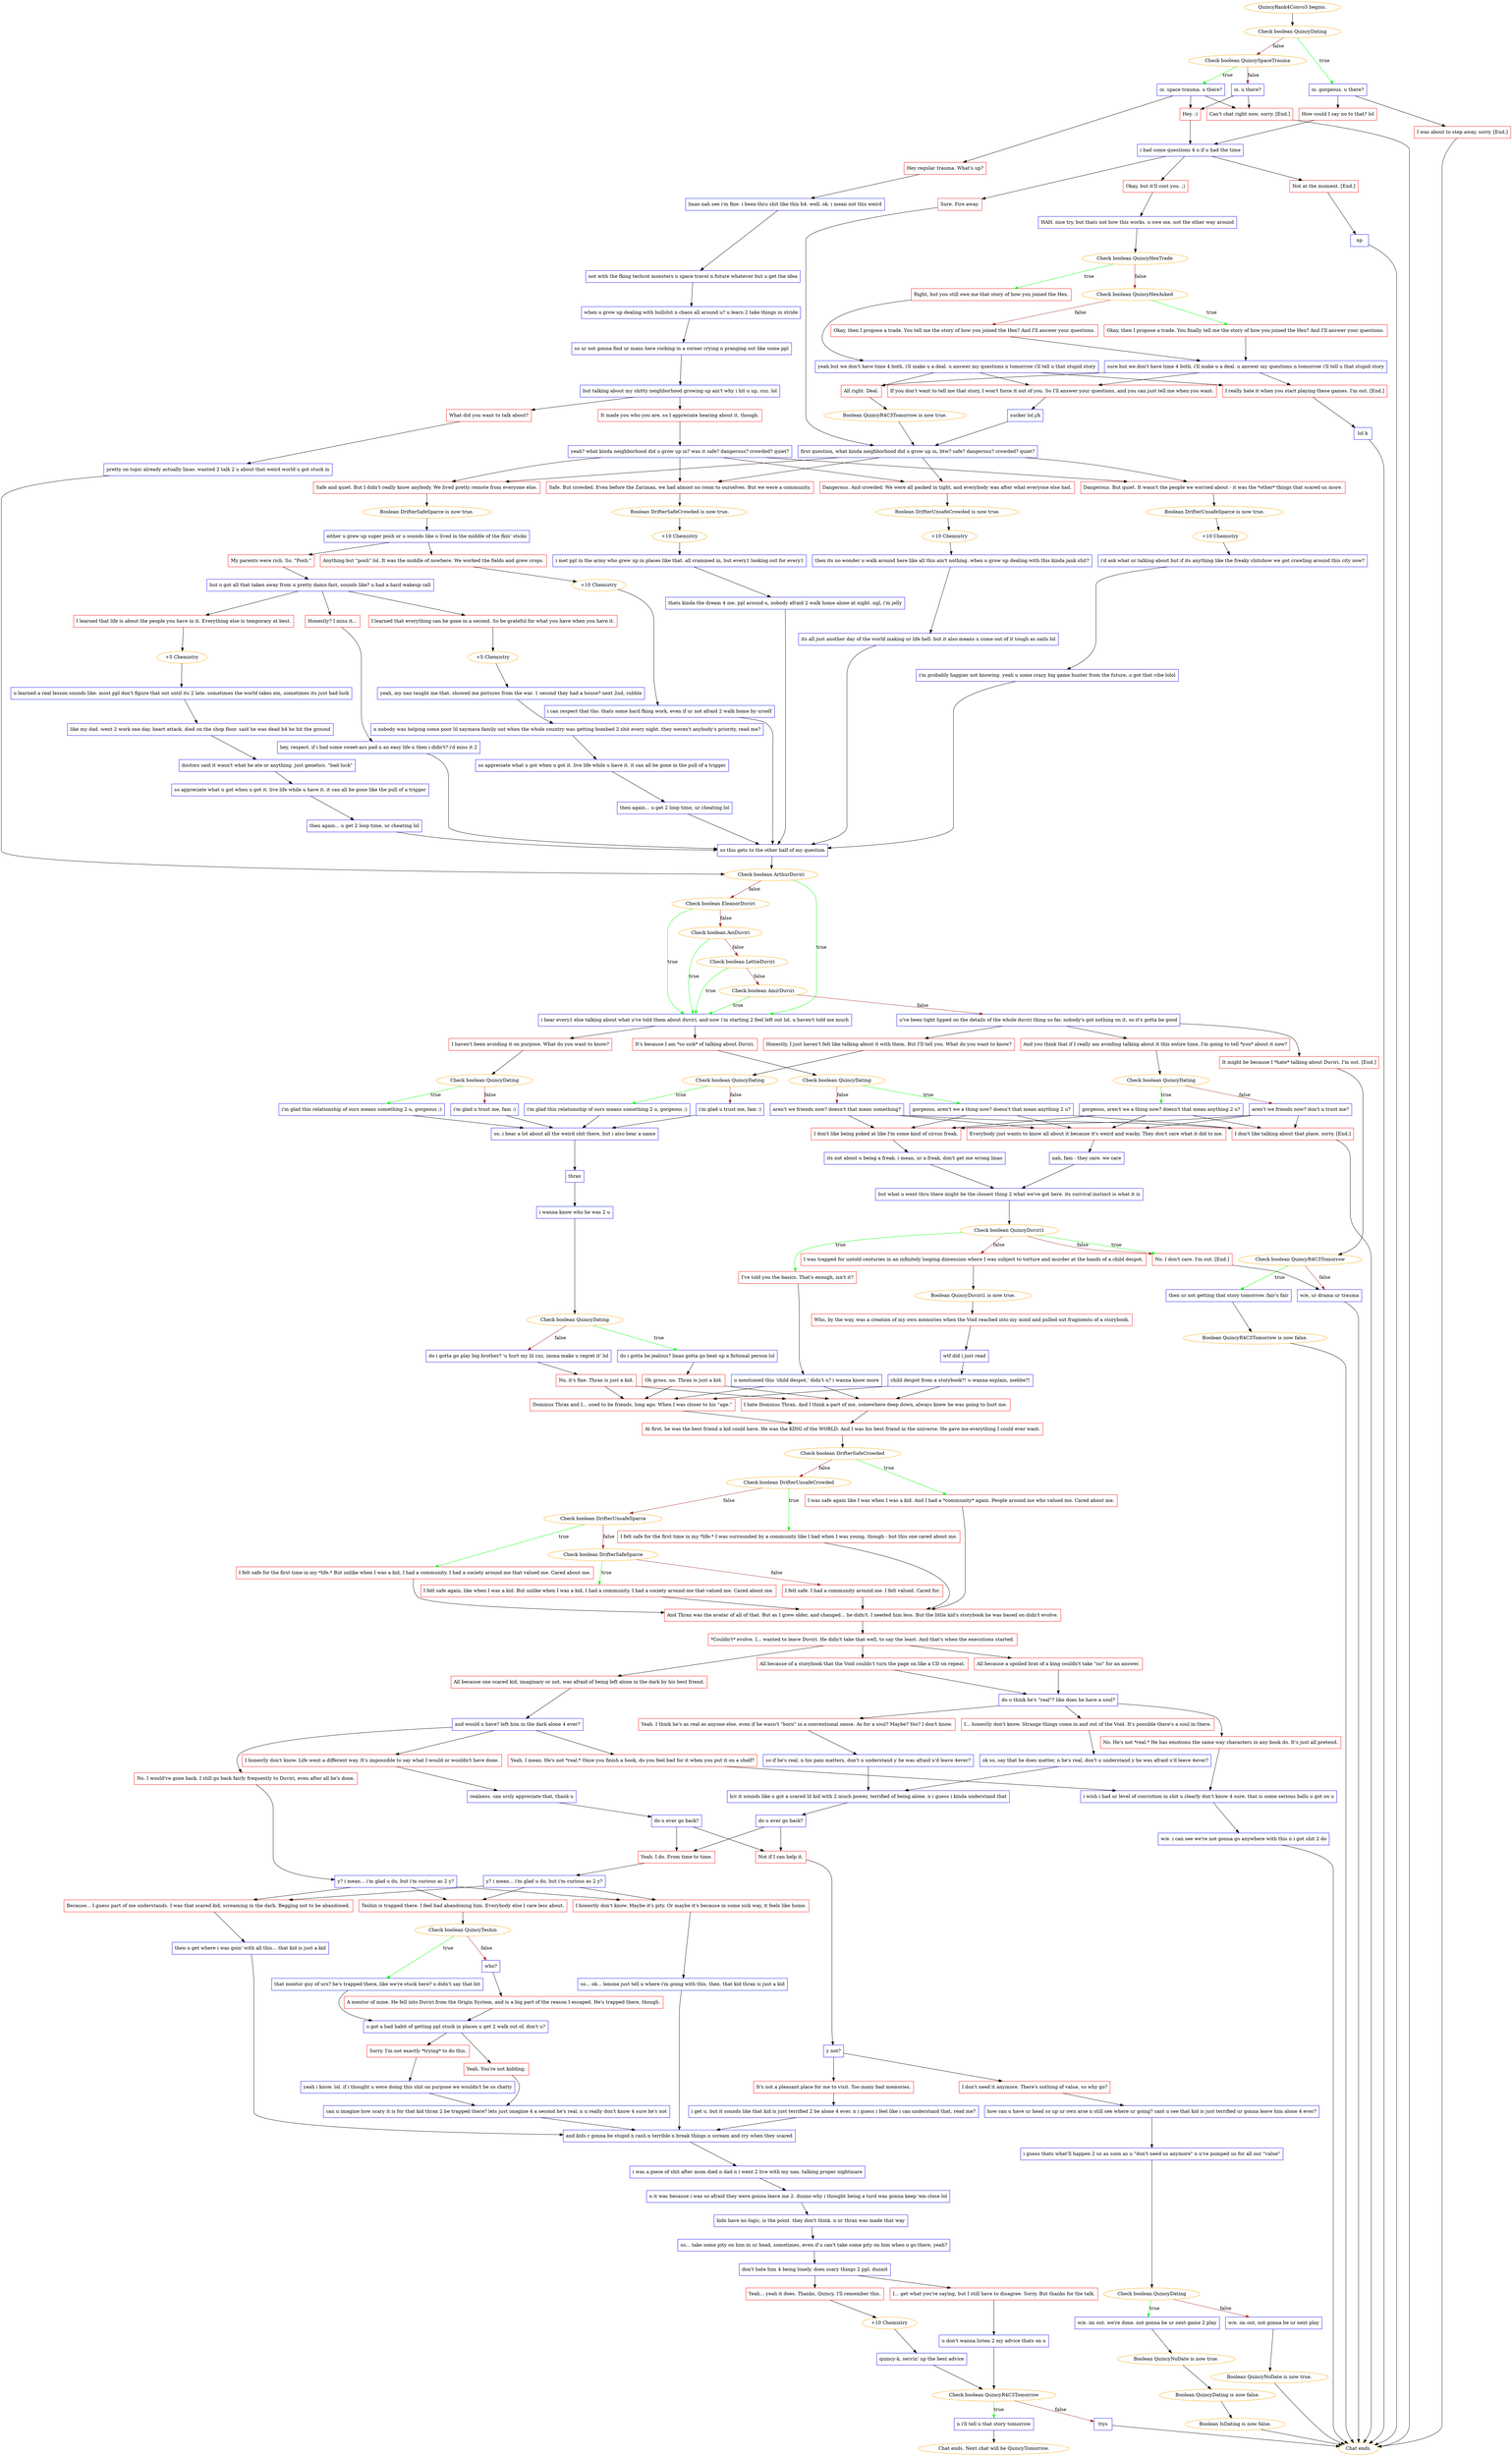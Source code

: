 digraph {
	"QuincyRank4Convo3 begins." [color=orange];
		"QuincyRank4Convo3 begins." -> 2092;
	2092 [label="Check boolean QuincyDating",color=orange];
		2092 -> 2095 [label=true,color=green];
		2092 -> 2093 [label=false,color=brown];
	2095 [label="oi. gorgeous. u there?",shape=box,color=blue];
		2095 -> 2094;
		2095 -> j1345680547;
	2093 [label="Check boolean QuincySpaceTrauma",color=orange];
		2093 -> 2096 [label=true,color=green];
		2093 -> 2097 [label=false,color=brown];
	2094 [label="How could I say no to that? lol",shape=box,color=red];
		2094 -> 2102;
	j1345680547 [label="I was about to step away, sorry. [End.]",shape=box,color=red];
		j1345680547 -> "Chat ends.";
	2096 [label="oi. space trauma. u there?",shape=box,color=blue];
		2096 -> 2099;
		2096 -> 2100;
		2096 -> j3821111259;
	2097 [label="oi. u there?",shape=box,color=blue];
		2097 -> 2100;
		2097 -> j3821111259;
	2102 [label="i had some questions 4 u if u had the time",shape=box,color=blue];
		2102 -> 2106;
		2102 -> 2107;
		2102 -> j4269642402;
	"Chat ends." [color=orange];
	2099 [label="Hey regular trauma. What's up?",shape=box,color=red];
		2099 -> 2103;
	2100 [label="Hey. :)",shape=box,color=red];
		2100 -> 2102;
	j3821111259 [label="Can't chat right now, sorry. [End.]",shape=box,color=red];
		j3821111259 -> "Chat ends.";
	2106 [label="Sure. Fire away.",shape=box,color=red];
		2106 -> 3560;
	2107 [label="Okay, but it'll cost you. ;)",shape=box,color=red];
		2107 -> 2111;
	j4269642402 [label="Not at the moment. [End.]",shape=box,color=red];
		j4269642402 -> j295437540;
	2103 [label="lmao nah see i'm fine. i been thru shit like this b4. well. ok. i mean not this weird",shape=box,color=blue];
		2103 -> 2129;
	3560 [label="first question, what kinda neighborhood did u grow up in, btw? safe? dangerous? crowded? quiet?",shape=box,color=blue];
		3560 -> 2136;
		3560 -> 2134;
		3560 -> 2135;
		3560 -> 2137;
	2111 [label="HAH. nice try, but thats not how this works. u owe me, not the other way around",shape=box,color=blue];
		2111 -> 2112;
	j295437540 [label="np",shape=box,color=blue];
		j295437540 -> "Chat ends.";
	2129 [label="not with the fking techrot monsters n space travel n future whatever but u get the idea",shape=box,color=blue];
		2129 -> 2128;
	2136 [label="Safe. But crowded. Even before the Zariman, we had almost no room to ourselves. But we were a community.",shape=box,color=red];
		2136 -> 2138;
	2134 [label="Dangerous. And crowded. We were all packed in tight, and everybody was after what everyone else had.",shape=box,color=red];
		2134 -> 2139;
	2135 [label="Dangerous. But quiet. It wasn't the people we worried about - it was the *other* things that scared us more.",shape=box,color=red];
		2135 -> 2140;
	2137 [label="Safe and quiet. But I didn't really know anybody. We lived pretty remote from everyone else.",shape=box,color=red];
		2137 -> 2141;
	2112 [label="Check boolean QuincyHexTrade",color=orange];
		2112 -> 2116 [label=true,color=green];
		2112 -> 2113 [label=false,color=brown];
	2128 [label="when u grow up dealing with bullshit n chaos all around u? u learn 2 take things in stride",shape=box,color=blue];
		2128 -> 2127;
	2138 [label="Boolean DrifterSafeCrowded is now true.",color=orange];
		2138 -> 2142;
	2139 [label="Boolean DrifterUnsafeCrowded is now true.",color=orange];
		2139 -> 2143;
	2140 [label="Boolean DrifterUnsafeSparce is now true.",color=orange];
		2140 -> 2144;
	2141 [label="Boolean DrifterSafeSparce is now true.",color=orange];
		2141 -> 2146;
	2116 [label="Right, but you still owe me that story of how you joined the Hex.",shape=box,color=red];
		2116 -> 2117;
	2113 [label="Check boolean QuincyHexAsked",color=orange];
		2113 -> 2115 [label=true,color=green];
		2113 -> 2114 [label=false,color=brown];
	2127 [label="so ur not gonna find ur mans here rocking in a corner crying n pranging out like some ppl",shape=box,color=blue];
		2127 -> 2126;
	2142 [label="+10 Chemistry",color=orange];
		2142 -> 2154;
	2143 [label="+10 Chemistry",color=orange];
		2143 -> 2156;
	2144 [label="+10 Chemistry",color=orange];
		2144 -> 2158;
	2146 [label="either u grew up super posh or u sounds like u lived in the middle of the fkin' sticks",shape=box,color=blue];
		2146 -> 2147;
		2146 -> 2148;
	2117 [label="yeah but we don't have time 4 both. i'll make u a deal. u answer my questions n tomorrow i'll tell u that stupid story",shape=box,color=blue];
		2117 -> 2119;
		2117 -> 2121;
		2117 -> j1717854189;
	2115 [label="Okay, then I propose a trade. You finally tell me the story of how you joined the Hex? And I'll answer your questions.",shape=box,color=red];
		2115 -> 2118;
	2114 [label="Okay, then I propose a trade. You tell me the story of how you joined the Hex? And I'll answer your questions.",shape=box,color=red];
		2114 -> 2118;
	2126 [label="but talking about my shitty neighborhood growing up ain't why i hit u up, cuz. lol",shape=box,color=blue];
		2126 -> 2130;
		2126 -> 2131;
	2154 [label="i met ppl in the army who grew up in places like that. all crammed in, but every1 looking out for every1",shape=box,color=blue];
		2154 -> 2155;
	2156 [label="then its no wonder u walk around here like all this ain't nothing. when u grow up dealing with this kinda jank shit?",shape=box,color=blue];
		2156 -> 2157;
	2158 [label="i'd ask what ur talking about but if its anything like the freaky shitshow we got crawling around this city now?",shape=box,color=blue];
		2158 -> 2159;
	2147 [label="Anything but \"posh\" lol. It was the middle of nowhere. We worked the fields and grew crops.",shape=box,color=red];
		2147 -> 2145;
	2148 [label="My parents were rich. So. \"Posh.\"",shape=box,color=red];
		2148 -> 2149;
	2119 [label="All right. Deal.",shape=box,color=red];
		2119 -> 2122;
	2121 [label="If you don't want to tell me that story, I won't force it out of you. So I'll answer your questions, and you can just tell me when you want.",shape=box,color=red];
		2121 -> 2123;
	j1717854189 [label="I really hate it when you start playing these games. I'm out. [End.]",shape=box,color=red];
		j1717854189 -> j1381511644;
	2118 [label="sure but we don't have time 4 both. i'll make u a deal. u answer my questions n tomorrow i'll tell u that stupid story",shape=box,color=blue];
		2118 -> 2119;
		2118 -> 2121;
		2118 -> j1717854189;
	2130 [label="What did you want to talk about?",shape=box,color=red];
		2130 -> 2133;
	2131 [label="It made you who you are, so I appreciate hearing about it, though.",shape=box,color=red];
		2131 -> 2132;
	2155 [label="thats kinda the dream 4 me. ppl around u, nobody afraid 2 walk home alone at night. ngl, i'm jelly",shape=box,color=blue];
		2155 -> 2172;
	2157 [label="its all just another day of the world making ur life hell. but it also means u come out of it tough as nails lol",shape=box,color=blue];
		2157 -> 2172;
	2159 [label="i'm probably happier not knowing. yeah u some crazy big game hunter from the future, u got that vibe lolol",shape=box,color=blue];
		2159 -> 2172;
	2145 [label="+10 Chemistry",color=orange];
		2145 -> 2150;
	2149 [label="but u got all that taken away from u pretty damn fast, sounds like? u had a hard wakeup call",shape=box,color=blue];
		2149 -> 2152;
		2149 -> 2151;
		2149 -> 2153;
	2122 [label="Boolean QuincyR4C3Tomorrow is now true.",color=orange];
		2122 -> 3560;
	2123 [label="sucker lol j/k",shape=box,color=blue];
		2123 -> 3560;
	j1381511644 [label="lol k",shape=box,color=blue];
		j1381511644 -> "Chat ends.";
	2133 [label="pretty on topic already actually lmao. wanted 2 talk 2 u about that weird world u got stuck in",shape=box,color=blue];
		2133 -> 2174;
	2132 [label="yeah? what kinda neighborhood did u grow up in? was it safe? dangerous? crowded? quiet?",shape=box,color=blue];
		2132 -> 2136;
		2132 -> 2134;
		2132 -> 2135;
		2132 -> 2137;
	2172 [label="so this gets to the other half of my question",shape=box,color=blue];
		2172 -> 2174;
	2150 [label="i can respect that tho. thats some hard fking work, even if ur not afraid 2 walk home by urself",shape=box,color=blue];
		2150 -> 2172;
	2152 [label="Honestly? I miss it...",shape=box,color=red];
		2152 -> 2160;
	2151 [label="I learned that everything can be gone in a second. So be grateful for what you have when you have it.",shape=box,color=red];
		2151 -> 2161;
	2153 [label="I learned that life is about the people you have in it. Everything else is temporary at best.",shape=box,color=red];
		2153 -> 2163;
	2174 [label="Check boolean ArthurDuviri",color=orange];
		2174 -> 2178 [label=true,color=green];
		2174 -> 2173 [label=false,color=brown];
	2160 [label="hey. respect. if i had some sweet-ass pad n an easy life n then i didn't? i'd miss it 2",shape=box,color=blue];
		2160 -> 2172;
	2161 [label="+5 Chemistry",color=orange];
		2161 -> 2162;
	2163 [label="+5 Chemistry",color=orange];
		2163 -> 2164;
	2178 [label="i hear every1 else talking about what u've told them about duviri, and now i'm starting 2 feel left out lol. u haven't told me much",shape=box,color=blue];
		2178 -> 2180;
		2178 -> 2181;
	2173 [label="Check boolean EleanorDuviri",color=orange];
		2173 -> 2178 [label=true,color=green];
		2173 -> 2176 [label=false,color=brown];
	2162 [label="yeah, my nan taught me that. showed me pictures from the war. 1 second they had a house? next 2nd, rubble",shape=box,color=blue];
		2162 -> 2165;
	2164 [label="u learned a real lesson sounds like. most ppl don't figure that out until its 2 late. sometimes the world takes em, sometimes its just bad luck",shape=box,color=blue];
		2164 -> 2166;
	2180 [label="I haven't been avoiding it on purpose. What do you want to know?",shape=box,color=red];
		2180 -> 2185;
	2181 [label="It's because I am *so sick* of talking about Duviri.",shape=box,color=red];
		2181 -> 2186;
	2176 [label="Check boolean AoiDuviri",color=orange];
		2176 -> 2178 [label=true,color=green];
		2176 -> 2175 [label=false,color=brown];
	2165 [label="n nobody was helping some poor lil xaymaca family out when the whole country was getting bombed 2 shit every night. they weren't anybody's priority, read me?",shape=box,color=blue];
		2165 -> 2168;
	2166 [label="like my dad. went 2 work one day. heart attack. died on the shop floor. said he was dead b4 he hit the ground",shape=box,color=blue];
		2166 -> 2167;
	2185 [label="Check boolean QuincyDating",color=orange];
		2185 -> 2190 [label=true,color=green];
		2185 -> 2191 [label=false,color=brown];
	2186 [label="Check boolean QuincyDating",color=orange];
		2186 -> 2192 [label=true,color=green];
		2186 -> 2193 [label=false,color=brown];
	2175 [label="Check boolean LettieDuviri",color=orange];
		2175 -> 2178 [label=true,color=green];
		2175 -> 2177 [label=false,color=brown];
	2168 [label="so appreciate what u got when u got it. live life while u have it. it can all be gone in the pull of a trigger",shape=box,color=blue];
		2168 -> 2171;
	2167 [label="doctors said it wasn't what he ate or anything. just genetics. \"bad luck\"",shape=box,color=blue];
		2167 -> 2169;
	2190 [label="i'm glad this relationship of ours means something 2 u, gorgeous ;)",shape=box,color=blue];
		2190 -> 2207;
	2191 [label="i'm glad u trust me, fam :)",shape=box,color=blue];
		2191 -> 2207;
	2192 [label="gorgeous, aren't we a thing now? doesn't that mean anything 2 u?",shape=box,color=blue];
		2192 -> 2204;
		2192 -> 2206;
		2192 -> j3745945755;
	2193 [label="aren't we friends now? doesn't that mean something?",shape=box,color=blue];
		2193 -> 2204;
		2193 -> 2206;
		2193 -> j3745945755;
	2177 [label="Check boolean AmirDuviri",color=orange];
		2177 -> 2178 [label=true,color=green];
		2177 -> 2179 [label=false,color=brown];
	2171 [label="then again... u get 2 loop time, ur cheating lol",shape=box,color=blue];
		2171 -> 2172;
	2169 [label="so appreciate what u got when u got it. live life while u have it. it can all be gone like the pull of a trigger",shape=box,color=blue];
		2169 -> 2170;
	2207 [label="so. i hear a lot about all the weird shit there, but i also hear a name",shape=box,color=blue];
		2207 -> 2212;
	2204 [label="Everybody just wants to know all about it because it's weird and wacky. They don't care what it did to me.",shape=box,color=red];
		2204 -> 2208;
	2206 [label="I don't like being poked at like I'm some kind of circus freak.",shape=box,color=red];
		2206 -> 2209;
	j3745945755 [label="I don't like talking about that place, sorry. [End.]",shape=box,color=red];
		j3745945755 -> "Chat ends.";
	2179 [label="u've been tight lipped on the details of the whole duviri thing so far. nobody's got nothing on it, so it's gotta be good",shape=box,color=blue];
		2179 -> 2182;
		2179 -> 2183;
		2179 -> 2184;
	2170 [label="then again... u get 2 loop time, ur cheating lol",shape=box,color=blue];
		2170 -> 2172;
	2212 [label="thrax",shape=box,color=blue];
		2212 -> 2213;
	2208 [label="nah, fam - they care. we care",shape=box,color=blue];
		2208 -> 2211;
	2209 [label="its not about u being a freak. i mean, ur a freak, don't get me wrong lmao",shape=box,color=blue];
		2209 -> 2211;
	2182 [label="Honestly, I just haven't felt like talking about it with them. But I'll tell you. What do you want to know?",shape=box,color=red];
		2182 -> 2188;
	2183 [label="And you think that if I really am avoiding talking about it this entire time, I'm going to tell *you* about it now?",shape=box,color=red];
		2183 -> 2187;
	2184 [label="It might be because I *hate* talking about Duviri. I'm out. [End.]",shape=box,color=red];
		2184 -> 2189;
	2213 [label="i wanna know who he was 2 u",shape=box,color=blue];
		2213 -> 2214;
	2211 [label="but what u went thru there might be the closest thing 2 what we've got here. its survival instinct is what it is",shape=box,color=blue];
		2211 -> 2219;
	2188 [label="Check boolean QuincyDating",color=orange];
		2188 -> 2194 [label=true,color=green];
		2188 -> 2196 [label=false,color=brown];
	2187 [label="Check boolean QuincyDating",color=orange];
		2187 -> 2195 [label=true,color=green];
		2187 -> 2197 [label=false,color=brown];
	2189 [label="Check boolean QuincyR4C3Tomorrow",color=orange];
		2189 -> j1550772134 [label=true,color=green];
		2189 -> j3978898792 [label=false,color=brown];
	2214 [label="Check boolean QuincyDating",color=orange];
		2214 -> 2215 [label=true,color=green];
		2214 -> 2216 [label=false,color=brown];
	2219 [label="Check boolean QuincyDuviri1",color=orange];
		2219 -> 2220 [label=true,color=green];
		2219 -> j3027531580 [label=true,color=green];
		2219 -> 2221 [label=false,color=brown];
		2219 -> j3027531580 [label=false,color=brown];
	2194 [label="i'm glad this relationship of ours means something 2 u, gorgeous ;)",shape=box,color=blue];
		2194 -> 2207;
	2196 [label="i'm glad u trust me, fam :)",shape=box,color=blue];
		2196 -> 2207;
	2195 [label="gorgeous, aren't we a thing now? doesn't that mean anything 2 u?",shape=box,color=blue];
		2195 -> 2204;
		2195 -> 2206;
		2195 -> j3745945755;
	2197 [label="aren't we friends now? don't u trust me?",shape=box,color=blue];
		2197 -> 2204;
		2197 -> 2206;
		2197 -> j3745945755;
	j1550772134 [label="then ur not getting that story tomorrow. fair's fair",shape=box,color=blue];
		j1550772134 -> j6393619;
	j3978898792 [label="w/e, ur drama ur trauma",shape=box,color=blue];
		j3978898792 -> "Chat ends.";
	2215 [label="do i gotta be jealous? lmao gotta go beat up a fictional person lol",shape=box,color=blue];
		2215 -> 2217;
	2216 [label="do i gotta go play big brother? 'u hurt my lil cuz, imma make u regret it' lol",shape=box,color=blue];
		2216 -> 2218;
	2220 [label="I've told you the basics. That's enough, isn't it?",shape=box,color=red];
		2220 -> 2223;
	j3027531580 [label="No. I don't care. I'm out. [End.]",shape=box,color=red];
		j3027531580 -> j3978898792;
	2221 [label="I was trapped for untold centuries in an infinitely looping dimension where I was subject to torture and murder at the hands of a child despot.",shape=box,color=red];
		2221 -> 2200;
	j6393619 [label="Boolean QuincyR4C3Tomorrow is now false.",color=orange];
		j6393619 -> "Chat ends.";
	2217 [label="Oh gross, no. Thrax is just a kid.",shape=box,color=red];
		2217 -> 2230;
		2217 -> 2229;
	2218 [label="No, it's fine. Thrax is just a kid.",shape=box,color=red];
		2218 -> 2229;
		2218 -> 2230;
	2223 [label="u mentioned this 'child despot,' didn't u? i wanna know more",shape=box,color=blue];
		2223 -> 2229;
		2223 -> 2230;
	2200 [label="Boolean QuincyDuviri1 is now true.",color=orange];
		2200 -> 2227;
	2230 [label="I hate Dominus Thrax. And I think a part of me, somewhere deep down, always knew he was going to hurt me.",shape=box,color=red];
		2230 -> 2231;
	2229 [label="Dominus Thrax and I... used to be friends, long ago. When I was closer to his \"age.\"",shape=box,color=red];
		2229 -> 2231;
	2227 [label="Who, by the way, was a creation of my own memories when the Void reached into my mind and pulled out fragments of a storybook.",shape=box,color=red];
		2227 -> 2226;
	2231 [label="At first, he was the best friend a kid could have. He was the KING of the WORLD. And I was his best friend in the universe. He gave me everything I could ever want.",shape=box,color=red];
		2231 -> 2232;
	2226 [label="wtf did i just read",shape=box,color=blue];
		2226 -> 2228;
	2232 [label="Check boolean DrifterSafeCrowded",color=orange];
		2232 -> 2236 [label=true,color=green];
		2232 -> 2233 [label=false,color=brown];
	2228 [label="child despot from a storybook?! u wanna explain, mebbe?!",shape=box,color=blue];
		2228 -> 2229;
		2228 -> 2230;
	2236 [label="I was safe again like I was when I was a kid. And I had a *community* again. People around me who valued me. Cared about me.",shape=box,color=red];
		2236 -> 2241;
	2233 [label="Check boolean DrifterUnsafeCrowded",color=orange];
		2233 -> 2237 [label=true,color=green];
		2233 -> 2234 [label=false,color=brown];
	2241 [label="And Thrax was the avatar of all of that. But as I grew older, and changed... he didn't. I needed him less. But the little kid's storybook he was based on didn't evolve.",shape=box,color=red];
		2241 -> 2242;
	2237 [label="I felt safe for the first time in my *life.* I was surrounded by a community like I had when I was young, though - but this one cared about me.",shape=box,color=red];
		2237 -> 2241;
	2234 [label="Check boolean DrifterUnsafeSparce",color=orange];
		2234 -> 2238 [label=true,color=green];
		2234 -> 2235 [label=false,color=brown];
	2242 [label="*Couldn't* evolve. I... wanted to leave Duviri. He didn't take that well, to say the least. And that's when the executions started.",shape=box,color=red];
		2242 -> 2245;
		2242 -> 2244;
		2242 -> 2243;
	2238 [label="I felt safe for the first time in my *life.* But unlike when I was a kid, I had a community. I had a society around me that valued me. Cared about me.",shape=box,color=red];
		2238 -> 2241;
	2235 [label="Check boolean DrifterSafeSparce",color=orange];
		2235 -> 2239 [label=true,color=green];
		2235 -> 2240 [label=false,color=brown];
	2245 [label="All because a spoiled brat of a king couldn't take \"no\" for an answer.",shape=box,color=red];
		2245 -> 2246;
	2244 [label="All because of a storybook that the Void couldn't turn the page on like a CD on repeat.",shape=box,color=red];
		2244 -> 2246;
	2243 [label="All because one scared kid, imaginary or not, was afraid of being left alone in the dark by his best friend.",shape=box,color=red];
		2243 -> 2247;
	2239 [label="I felt safe again, like when I was a kid. But unlike when I was a kid, I had a community. I had a society around me that valued me. Cared about me.",shape=box,color=red];
		2239 -> 2241;
	2240 [label="I felt safe. I had a community around me. I felt valued. Cared for.",shape=box,color=red];
		2240 -> 2241;
	2246 [label="do u think he's \"real\"? like does he have a soul?",shape=box,color=blue];
		2246 -> 2248;
		2246 -> 2249;
		2246 -> j979319319;
	2247 [label="and would u have? left him in the dark alone 4 ever?",shape=box,color=blue];
		2247 -> 2253;
		2247 -> j1384641540;
		2247 -> 2251;
	2248 [label="Yeah. I think he's as real as anyone else, even if he wasn't \"born\" in a conventional sense. As for a soul? Maybe? Yes? I don't know.",shape=box,color=red];
		2248 -> 2260;
	2249 [label="I... honestly don't know. Strange things come in and out of the Void. It's possible there's a soul in there.",shape=box,color=red];
		2249 -> 2257;
	j979319319 [label="No. He's not *real.* He has emotions the same way characters in any book do. It's just all pretend.",shape=box,color=red];
		j979319319 -> j1157304768;
	2253 [label="No. I would've gone back. I still go back fairly frequently to Duviri, even after all he's done.",shape=box,color=red];
		2253 -> 2261;
	j1384641540 [label="Yeah. I mean. He's not *real.* Once you finish a book, do you feel bad for it when you put it on a shelf?",shape=box,color=red];
		j1384641540 -> j1157304768;
	2251 [label="I honestly don't know. Life went a different way. It's impossible to say what I would or wouldn't have done.",shape=box,color=red];
		2251 -> 2266;
	2260 [label="so if he's real, n his pain matters, don't u understand y he was afraid u'd leave 4ever?",shape=box,color=blue];
		2260 -> 2258;
	2257 [label="ok so, say that he does matter, n he's real, don't u understand y he was afraid u'd leave 4ever?",shape=box,color=blue];
		2257 -> 2258;
	j1157304768 [label="i wish i had ur level of conviction in shit u clearly don't know 4 sure. that is some serious balls u got on u",shape=box,color=blue];
		j1157304768 -> j3525660389;
	2261 [label="y? i mean... i'm glad u do, but i'm curious as 2 y?",shape=box,color=blue];
		2261 -> 2269;
		2261 -> 2270;
		2261 -> 2271;
	2266 [label="realness. can srsly appreciate that, thank u",shape=box,color=blue];
		2266 -> 2265;
	2258 [label="b/c it sounds like u got a scared lil kid with 2 much power, terrified of being alone. n i guess i kinda understand that",shape=box,color=blue];
		2258 -> 2259;
	j3525660389 [label="w/e. i can see we're not gonna go anywhere with this n i got shit 2 do",shape=box,color=blue];
		j3525660389 -> "Chat ends.";
	2269 [label="Because... I guess part of me understands. I was that scared kid, screaming in the dark. Begging not to be abandoned.",shape=box,color=red];
		2269 -> 2281;
	2270 [label="I honestly don't know. Maybe it's pity. Or maybe it's because in some sick way, it feels like home.",shape=box,color=red];
		2270 -> 2282;
	2271 [label="Teshin is trapped there. I feel bad abandoning him. Everybody else I care less about.",shape=box,color=red];
		2271 -> 2272;
	2265 [label="do u ever go back?",shape=box,color=blue];
		2265 -> 2268;
		2265 -> 2267;
	2259 [label="do u ever go back?",shape=box,color=blue];
		2259 -> 2268;
		2259 -> 2267;
	2281 [label="then u get where i was goin' with all this... that kid is just a kid",shape=box,color=blue];
		2281 -> 2283;
	2282 [label="so... ok... lemme just tell u where i'm going with this, then. that kid thrax is just a kid",shape=box,color=blue];
		2282 -> 2283;
	2272 [label="Check boolean QuincyTeshin",color=orange];
		2272 -> 2273 [label=true,color=green];
		2272 -> 2274 [label=false,color=brown];
	2268 [label="Yeah. I do. From time to time.",shape=box,color=red];
		2268 -> 2284;
	2267 [label="Not if I can help it.",shape=box,color=red];
		2267 -> 2285;
	2283 [label="and kids r gonna be stupid n rash n terrible n break things n scream and cry when they scared",shape=box,color=blue];
		2283 -> 2289;
	2273 [label="that mentor guy of urs? he's trapped there, like we're stuck here? u didn't say that bit",shape=box,color=blue];
		2273 -> 2276;
	2274 [label="who?",shape=box,color=blue];
		2274 -> 2275;
	2284 [label="y? i mean... i'm glad u do, but i'm curious as 2 y?",shape=box,color=blue];
		2284 -> 2271;
		2284 -> 2269;
		2284 -> 2270;
	2285 [label="y not?",shape=box,color=blue];
		2285 -> 2310;
		2285 -> 2311;
	2289 [label="i was a piece of shit after mom died n dad n i went 2 live with my nan. talking proper nightmare",shape=box,color=blue];
		2289 -> 2296;
	2276 [label="u got a bad habit of getting ppl stuck in places u get 2 walk out of, don't u?",shape=box,color=blue];
		2276 -> 2277;
		2276 -> 2278;
	2275 [label="A mentor of mine. He fell into Duviri from the Origin System, and is a big part of the reason I escaped. He's trapped there, though.",shape=box,color=red];
		2275 -> 2276;
	2310 [label="It's not a pleasant place for me to visit. Too many bad memories.",shape=box,color=red];
		2310 -> 2314;
	2311 [label="I don't need it anymore. There's nothing of value, so why go?",shape=box,color=red];
		2311 -> 2312;
	2296 [label="n it was because i was so afraid they were gonna leave me 2. dunno why i thought being a turd was gonna keep 'em close lol",shape=box,color=blue];
		2296 -> 2297;
	2277 [label="Yeah. You're not kidding.",shape=box,color=red];
		2277 -> 2280;
	2278 [label="Sorry. I'm not exactly *trying* to do this.",shape=box,color=red];
		2278 -> 2279;
	2314 [label="i get u. but it sounds like that kid is just terrified 2 be alone 4 ever. n i guess i feel like i can understand that, read me?",shape=box,color=blue];
		2314 -> 2283;
	2312 [label="how can u have ur head so up ur own arse n still see where ur going? cant u see that kid is just terrified ur gonna leave him alone 4 ever?",shape=box,color=blue];
		2312 -> 2313;
	2297 [label="kids have no logic, is the point. they don't think. n ur thrax was made that way",shape=box,color=blue];
		2297 -> 2298;
	2280 [label="can u imagine how scary it is for that kid thrax 2 be trapped there? lets just imagine 4 a second he's real, n u really don't know 4 sure he's not",shape=box,color=blue];
		2280 -> 2283;
	2279 [label="yeah i know. lol. if i thought u were doing this shit on purpose we wouldn't be so chatty",shape=box,color=blue];
		2279 -> 2280;
	2313 [label="i guess thats what'll happen 2 us as soon as u \"don't need us anymore\" n u've pumped us for all our \"value\"",shape=box,color=blue];
		2313 -> 2286;
	2298 [label="so... take some pity on him in ur head, sometimes, even if u can't take some pity on him when u go there, yeah?",shape=box,color=blue];
		2298 -> 2299;
	2286 [label="Check boolean QuincyDating",color=orange];
		2286 -> j2074816741 [label=true,color=green];
		2286 -> j1323678464 [label=false,color=brown];
	2299 [label="don't hate him 4 being lonely. does scary things 2 ppl, dunnit",shape=box,color=blue];
		2299 -> 2300;
		2299 -> 2301;
	j2074816741 [label="w/e. im out. we're done. not gonna be ur next game 2 play",shape=box,color=blue];
		j2074816741 -> j2319655028;
	j1323678464 [label="w/e. im out, not gonna be ur next play",shape=box,color=blue];
		j1323678464 -> j1862430602;
	2300 [label="I... get what you're saying, but I still have to disagree. Sorry. But thanks for the talk.",shape=box,color=red];
		2300 -> 2303;
	2301 [label="Yeah... yeah it does. Thanks, Quincy. I'll remember this.",shape=box,color=red];
		2301 -> 2302;
	j2319655028 [label="Boolean QuincyNoDate is now true.",color=orange];
		j2319655028 -> j1884175600;
	j1862430602 [label="Boolean QuincyNoDate is now true.",color=orange];
		j1862430602 -> "Chat ends.";
	2303 [label="u don't wanna listen 2 my advice thats on u",shape=box,color=blue];
		2303 -> 2304;
	2302 [label="+10 Chemistry",color=orange];
		2302 -> 2309;
	j1884175600 [label="Boolean QuincyDating is now false.",color=orange];
		j1884175600 -> j1242024027;
	2304 [label="Check boolean QuincyR4C3Tomorrow",color=orange];
		2304 -> j992716544 [label=true,color=green];
		2304 -> j158555778 [label=false,color=brown];
	2309 [label="quincy-k, servin' up the best advice",shape=box,color=blue];
		2309 -> 2304;
	j1242024027 [label="Boolean IsDating is now false.",color=orange];
		j1242024027 -> "Chat ends.";
	j992716544 [label="n i'll tell u that story tomorrow",shape=box,color=blue];
		j992716544 -> "Chat ends. Next chat will be QuincyTomorrow.";
	j158555778 [label="ttys",shape=box,color=blue];
		j158555778 -> "Chat ends.";
	"Chat ends. Next chat will be QuincyTomorrow." [color=orange];
}